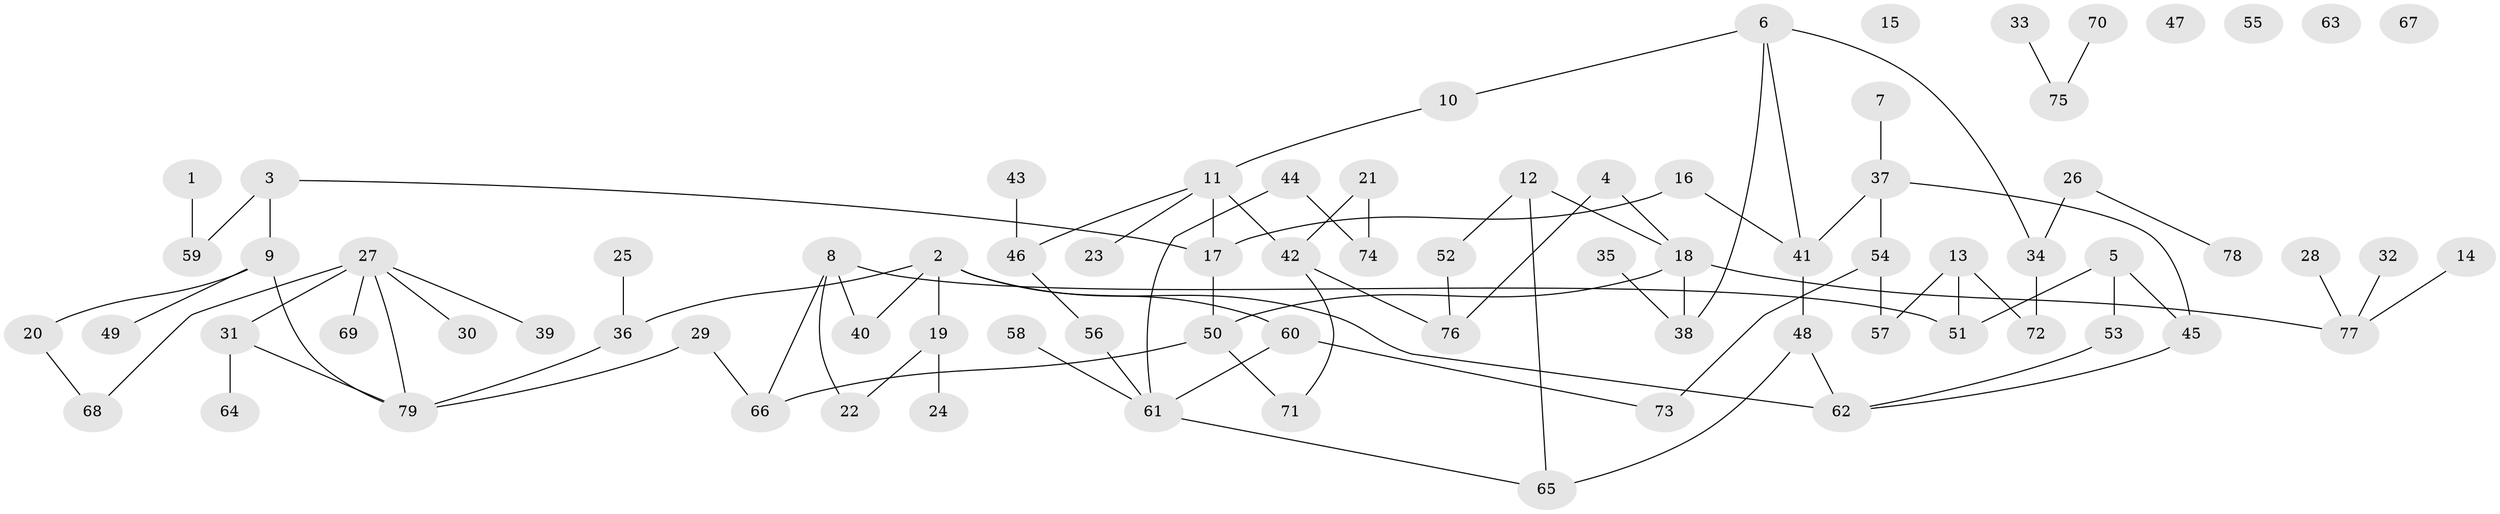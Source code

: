 // coarse degree distribution, {1: 0.2765957446808511, 6: 0.0851063829787234, 3: 0.14893617021276595, 4: 0.1276595744680851, 5: 0.0851063829787234, 0: 0.10638297872340426, 2: 0.1702127659574468}
// Generated by graph-tools (version 1.1) at 2025/16/03/04/25 18:16:41]
// undirected, 79 vertices, 93 edges
graph export_dot {
graph [start="1"]
  node [color=gray90,style=filled];
  1;
  2;
  3;
  4;
  5;
  6;
  7;
  8;
  9;
  10;
  11;
  12;
  13;
  14;
  15;
  16;
  17;
  18;
  19;
  20;
  21;
  22;
  23;
  24;
  25;
  26;
  27;
  28;
  29;
  30;
  31;
  32;
  33;
  34;
  35;
  36;
  37;
  38;
  39;
  40;
  41;
  42;
  43;
  44;
  45;
  46;
  47;
  48;
  49;
  50;
  51;
  52;
  53;
  54;
  55;
  56;
  57;
  58;
  59;
  60;
  61;
  62;
  63;
  64;
  65;
  66;
  67;
  68;
  69;
  70;
  71;
  72;
  73;
  74;
  75;
  76;
  77;
  78;
  79;
  1 -- 59;
  2 -- 19;
  2 -- 36;
  2 -- 40;
  2 -- 60;
  2 -- 62;
  3 -- 9;
  3 -- 17;
  3 -- 59;
  4 -- 18;
  4 -- 76;
  5 -- 45;
  5 -- 51;
  5 -- 53;
  6 -- 10;
  6 -- 34;
  6 -- 38;
  6 -- 41;
  7 -- 37;
  8 -- 22;
  8 -- 40;
  8 -- 51;
  8 -- 66;
  9 -- 20;
  9 -- 49;
  9 -- 79;
  10 -- 11;
  11 -- 17;
  11 -- 23;
  11 -- 42;
  11 -- 46;
  12 -- 18;
  12 -- 52;
  12 -- 65;
  13 -- 51;
  13 -- 57;
  13 -- 72;
  14 -- 77;
  16 -- 17;
  16 -- 41;
  17 -- 50;
  18 -- 38;
  18 -- 50;
  18 -- 77;
  19 -- 22;
  19 -- 24;
  20 -- 68;
  21 -- 42;
  21 -- 74;
  25 -- 36;
  26 -- 34;
  26 -- 78;
  27 -- 30;
  27 -- 31;
  27 -- 39;
  27 -- 68;
  27 -- 69;
  27 -- 79;
  28 -- 77;
  29 -- 66;
  29 -- 79;
  31 -- 64;
  31 -- 79;
  32 -- 77;
  33 -- 75;
  34 -- 72;
  35 -- 38;
  36 -- 79;
  37 -- 41;
  37 -- 45;
  37 -- 54;
  41 -- 48;
  42 -- 71;
  42 -- 76;
  43 -- 46;
  44 -- 61;
  44 -- 74;
  45 -- 62;
  46 -- 56;
  48 -- 62;
  48 -- 65;
  50 -- 66;
  50 -- 71;
  52 -- 76;
  53 -- 62;
  54 -- 57;
  54 -- 73;
  56 -- 61;
  58 -- 61;
  60 -- 61;
  60 -- 73;
  61 -- 65;
  70 -- 75;
}
